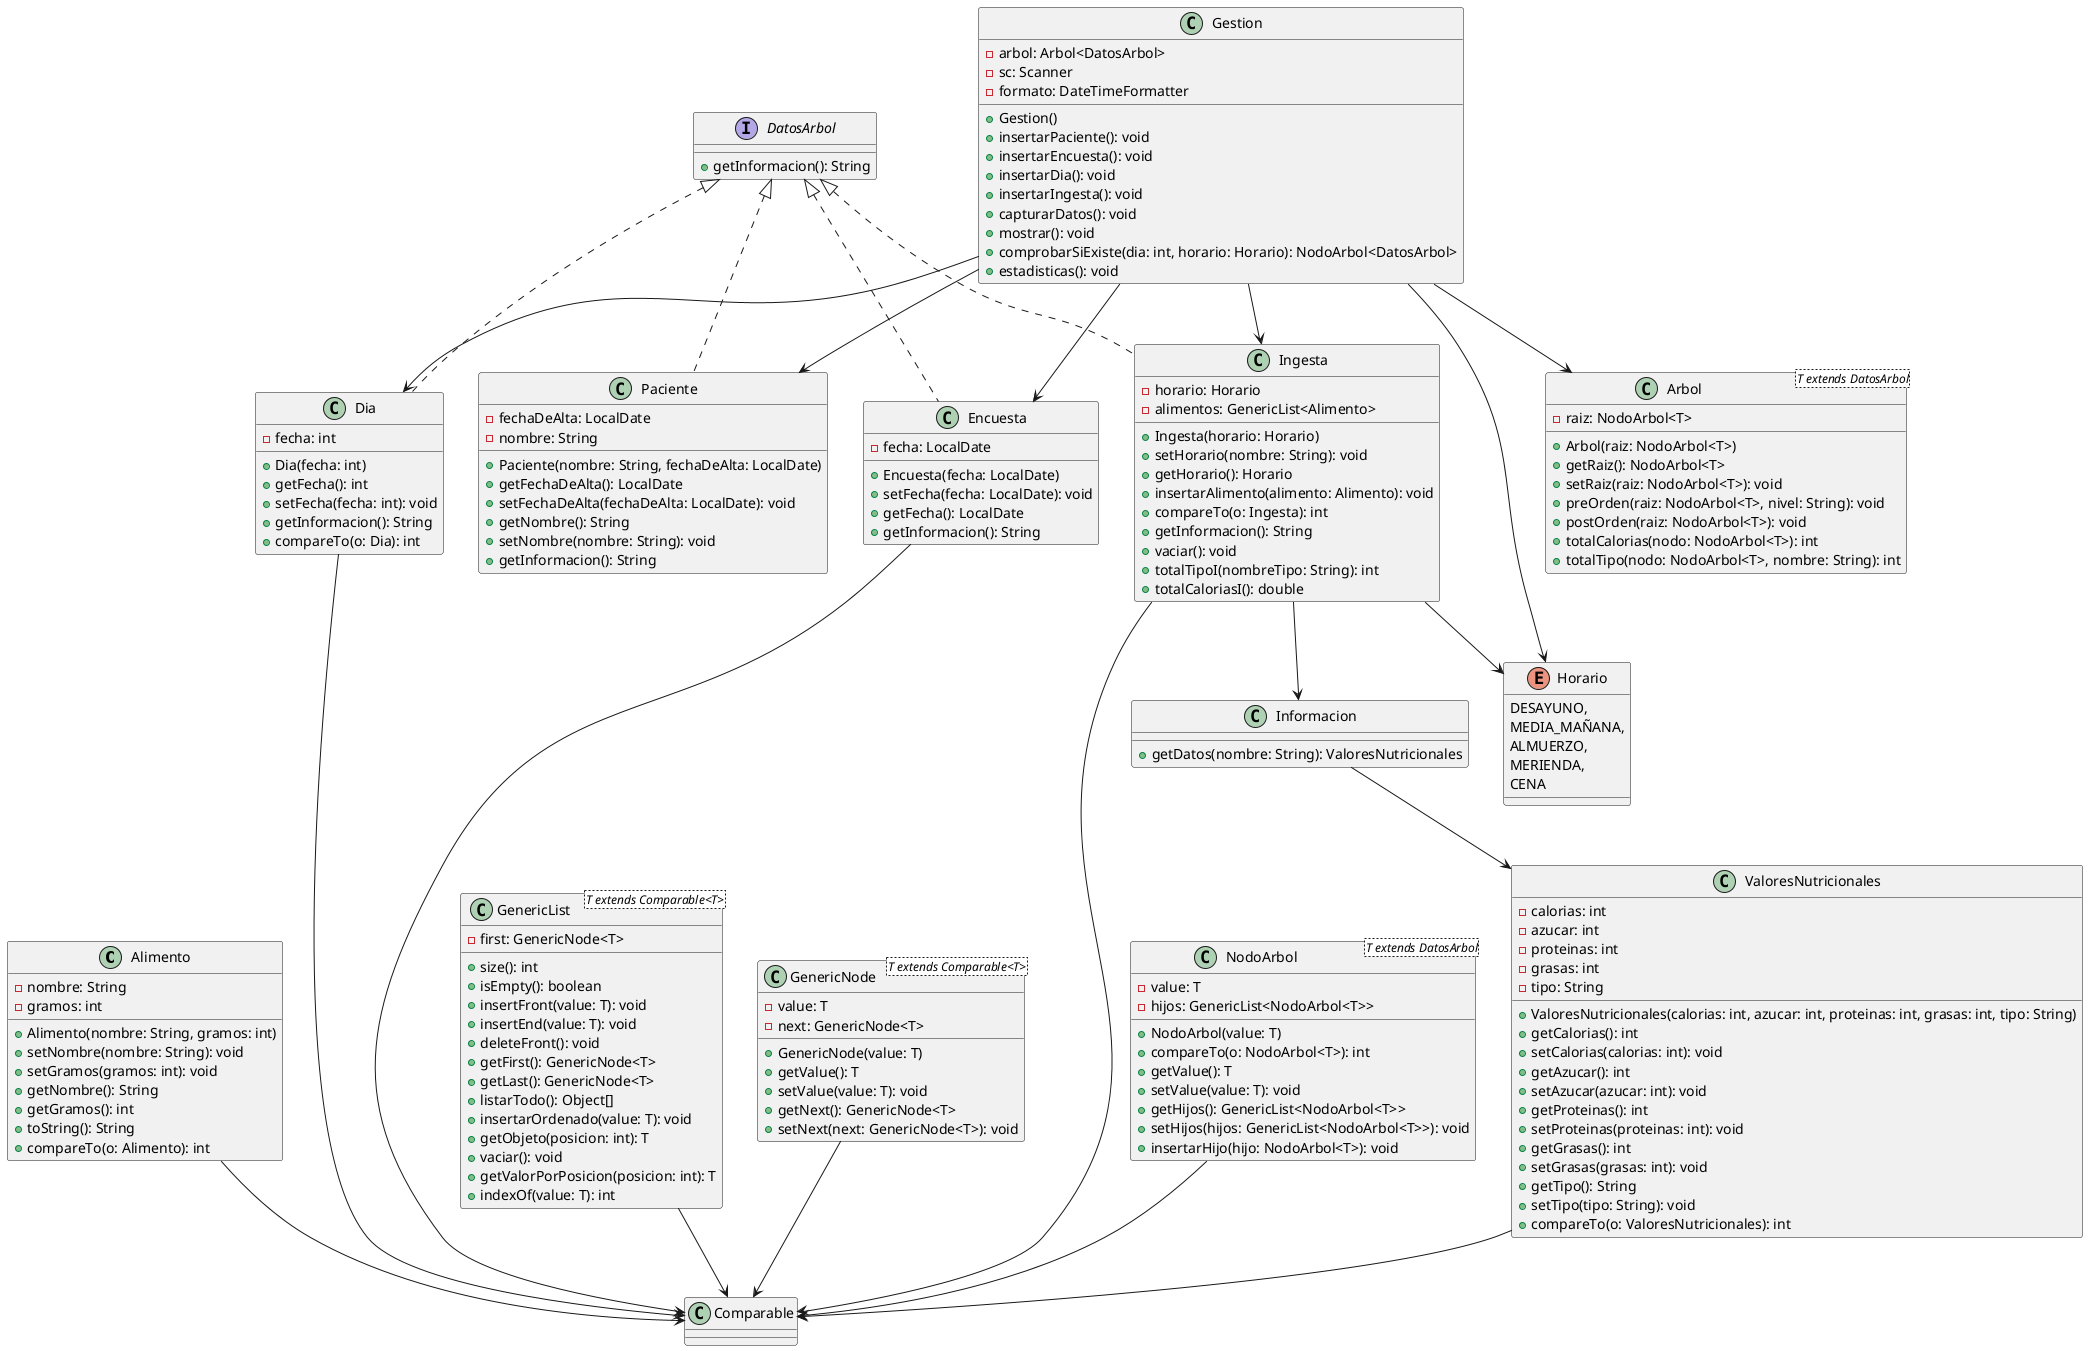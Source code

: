@startuml

class Alimento {
  - nombre: String
  - gramos: int

  + Alimento(nombre: String, gramos: int)
  + setNombre(nombre: String): void
  + setGramos(gramos: int): void
  + getNombre(): String
  + getGramos(): int
  + toString(): String
  + compareTo(o: Alimento): int
}

class Arbol<T extends DatosArbol> {
  - raiz: NodoArbol<T>

  + Arbol(raiz: NodoArbol<T>)
  + getRaiz(): NodoArbol<T>
  + setRaiz(raiz: NodoArbol<T>): void
  + preOrden(raiz: NodoArbol<T>, nivel: String): void
  + postOrden(raiz: NodoArbol<T>): void
  + totalCalorias(nodo: NodoArbol<T>): int
  + totalTipo(nodo: NodoArbol<T>, nombre: String): int
}

interface DatosArbol {
  + getInformacion(): String
}
class Dia implements DatosArbol {
  - fecha: int

  + Dia(fecha: int)
  + getFecha(): int
  + setFecha(fecha: int): void
  + getInformacion(): String
  + compareTo(o: Dia): int
}

class Encuesta implements DatosArbol {
  - fecha: LocalDate

  + Encuesta(fecha: LocalDate)
  + setFecha(fecha: LocalDate): void
  + getFecha(): LocalDate
  + getInformacion(): String
}
class GenericList<T extends Comparable<T>> {
  - first: GenericNode<T>

  + size(): int
  + isEmpty(): boolean
  + insertFront(value: T): void
  + insertEnd(value: T): void
  + deleteFront(): void
  + getFirst(): GenericNode<T>
  + getLast(): GenericNode<T>
  + listarTodo(): Object[]
  + insertarOrdenado(value: T): void
  + getObjeto(posicion: int): T
  + vaciar(): void
  + getValorPorPosicion(posicion: int): T
  + indexOf(value: T): int
}

class GenericNode<T extends Comparable<T>> {
  - value: T
  - next: GenericNode<T>

  + GenericNode(value: T)
  + getValue(): T
  + setValue(value: T): void
  + getNext(): GenericNode<T>
  + setNext(next: GenericNode<T>): void
}
enum Horario {
  DESAYUNO,
  MEDIA_MAÑANA,
  ALMUERZO,
  MERIENDA,
  CENA
}
class Gestion {
  - arbol: Arbol<DatosArbol>
  - sc: Scanner
  - formato: DateTimeFormatter

  + Gestion()
  + insertarPaciente(): void
  + insertarEncuesta(): void
  + insertarDia(): void
  + insertarIngesta(): void
  + capturarDatos(): void
  + mostrar(): void
  + comprobarSiExiste(dia: int, horario: Horario): NodoArbol<DatosArbol>
  + estadisticas(): void
}
class Ingesta implements DatosArbol {
  - horario: Horario
  - alimentos: GenericList<Alimento>

  + Ingesta(horario: Horario)
  + setHorario(nombre: String): void
  + getHorario(): Horario
  + insertarAlimento(alimento: Alimento): void
  + compareTo(o: Ingesta): int
  + getInformacion(): String
  + vaciar(): void
  + totalTipoI(nombreTipo: String): int
  + totalCaloriasI(): double
}
class NodoArbol<T extends DatosArbol> {
  - value: T
  - hijos: GenericList<NodoArbol<T>>

  + NodoArbol(value: T)
  + compareTo(o: NodoArbol<T>): int
  + getValue(): T
  + setValue(value: T): void
  + getHijos(): GenericList<NodoArbol<T>>
  + setHijos(hijos: GenericList<NodoArbol<T>>): void
  + insertarHijo(hijo: NodoArbol<T>): void
}
class Paciente implements DatosArbol {
  - fechaDeAlta: LocalDate
  - nombre: String

  + Paciente(nombre: String, fechaDeAlta: LocalDate)
  + getFechaDeAlta(): LocalDate
  + setFechaDeAlta(fechaDeAlta: LocalDate): void
  + getNombre(): String
  + setNombre(nombre: String): void
  + getInformacion(): String
}
class ValoresNutricionales {
  - calorias: int
  - azucar: int
  - proteinas: int
  - grasas: int
  - tipo: String

  + ValoresNutricionales(calorias: int, azucar: int, proteinas: int, grasas: int, tipo: String)
  + getCalorias(): int
  + setCalorias(calorias: int): void
  + getAzucar(): int
  + setAzucar(azucar: int): void
  + getProteinas(): int
  + setProteinas(proteinas: int): void
  + getGrasas(): int
  + setGrasas(grasas: int): void
  + getTipo(): String
  + setTipo(tipo: String): void
  + compareTo(o: ValoresNutricionales): int
}
class Informacion {
  + getDatos(nombre: String): ValoresNutricionales
}
Alimento --> Comparable
Dia --> Comparable
Encuesta --> Comparable
GenericList --> Comparable
GenericNode --> Comparable
Gestion --> Arbol
Gestion --> Paciente
Gestion --> Encuesta
Gestion --> Dia
Gestion --> Ingesta
Ingesta --> Comparable
NodoArbol --> Comparable
ValoresNutricionales --> Comparable
Informacion --> ValoresNutricionales
Gestion --> Horario
Ingesta --> Informacion
Ingesta --> Horario

@enduml
